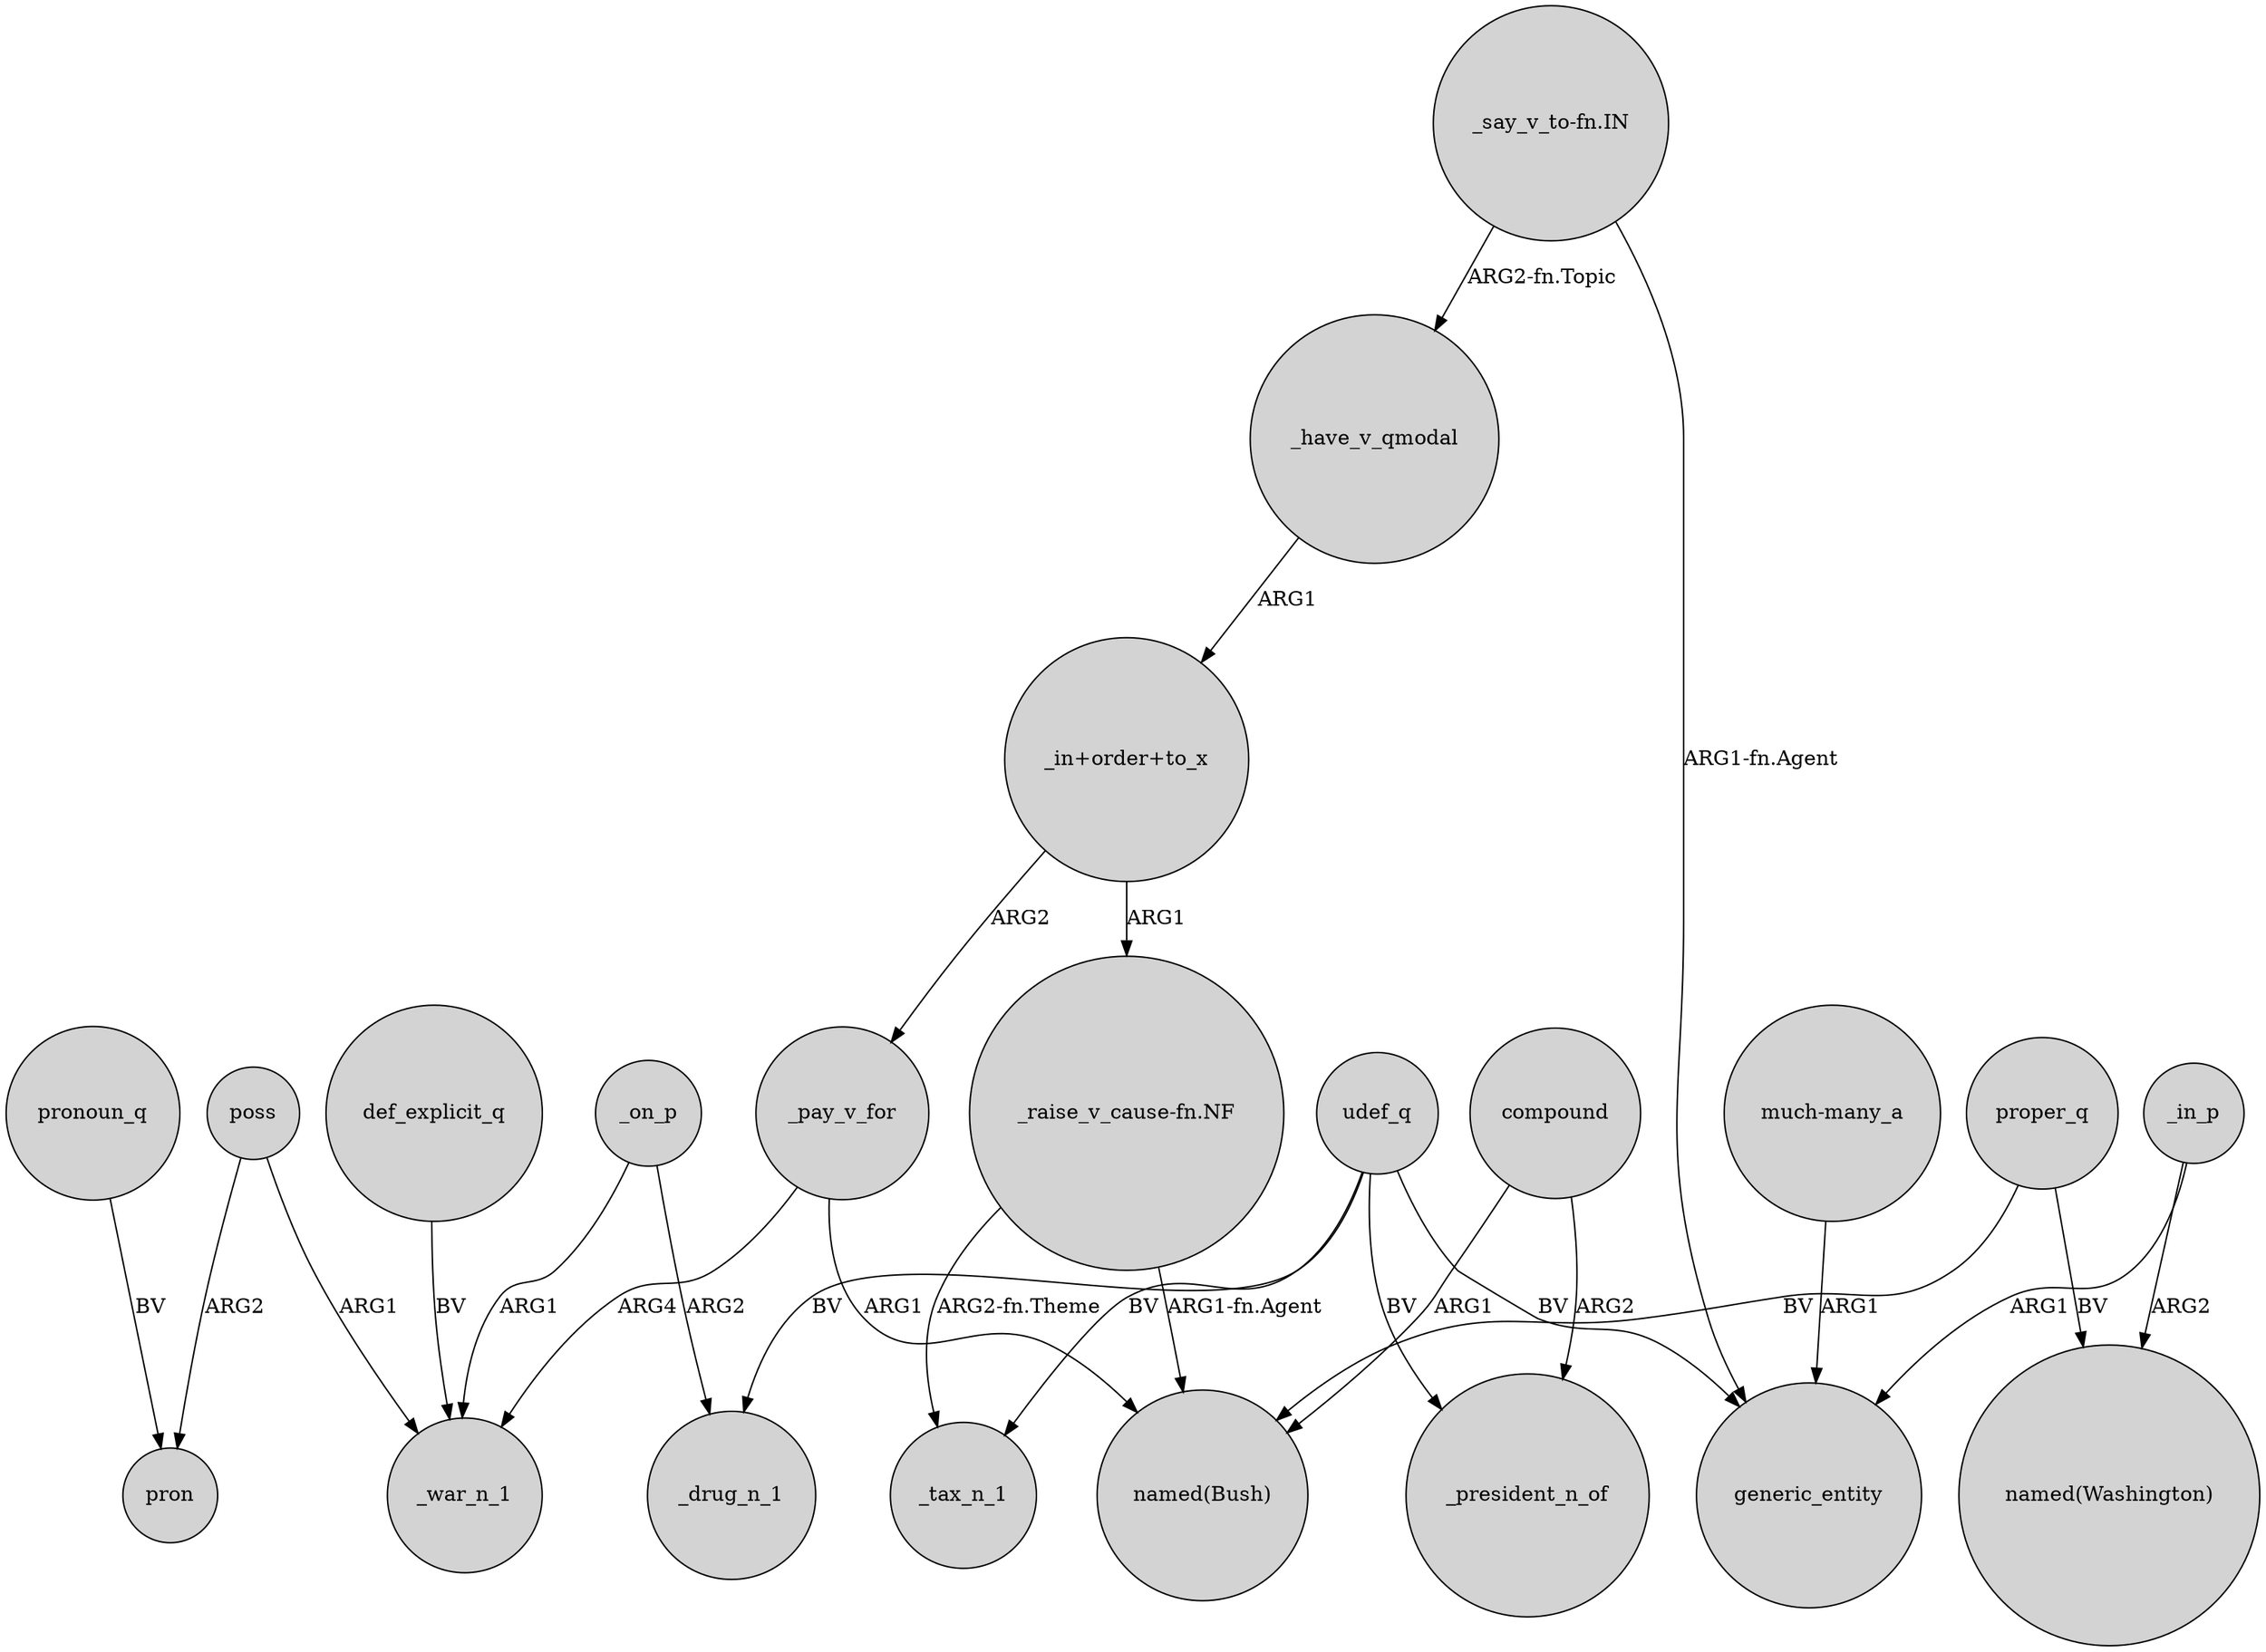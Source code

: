 digraph {
	node [shape=circle style=filled]
	def_explicit_q -> _war_n_1 [label=BV]
	"_say_v_to-fn.IN" -> _have_v_qmodal [label="ARG2-fn.Topic"]
	"_say_v_to-fn.IN" -> generic_entity [label="ARG1-fn.Agent"]
	udef_q -> generic_entity [label=BV]
	compound -> _president_n_of [label=ARG2]
	poss -> pron [label=ARG2]
	"_raise_v_cause-fn.NF" -> _tax_n_1 [label="ARG2-fn.Theme"]
	"_in+order+to_x" -> _pay_v_for [label=ARG2]
	_pay_v_for -> _war_n_1 [label=ARG4]
	"much-many_a" -> generic_entity [label=ARG1]
	_on_p -> _war_n_1 [label=ARG1]
	udef_q -> _drug_n_1 [label=BV]
	proper_q -> "named(Washington)" [label=BV]
	udef_q -> _tax_n_1 [label=BV]
	pronoun_q -> pron [label=BV]
	udef_q -> _president_n_of [label=BV]
	_pay_v_for -> "named(Bush)" [label=ARG1]
	"_raise_v_cause-fn.NF" -> "named(Bush)" [label="ARG1-fn.Agent"]
	proper_q -> "named(Bush)" [label=BV]
	poss -> _war_n_1 [label=ARG1]
	_on_p -> _drug_n_1 [label=ARG2]
	_in_p -> generic_entity [label=ARG1]
	_in_p -> "named(Washington)" [label=ARG2]
	_have_v_qmodal -> "_in+order+to_x" [label=ARG1]
	compound -> "named(Bush)" [label=ARG1]
	"_in+order+to_x" -> "_raise_v_cause-fn.NF" [label=ARG1]
}
